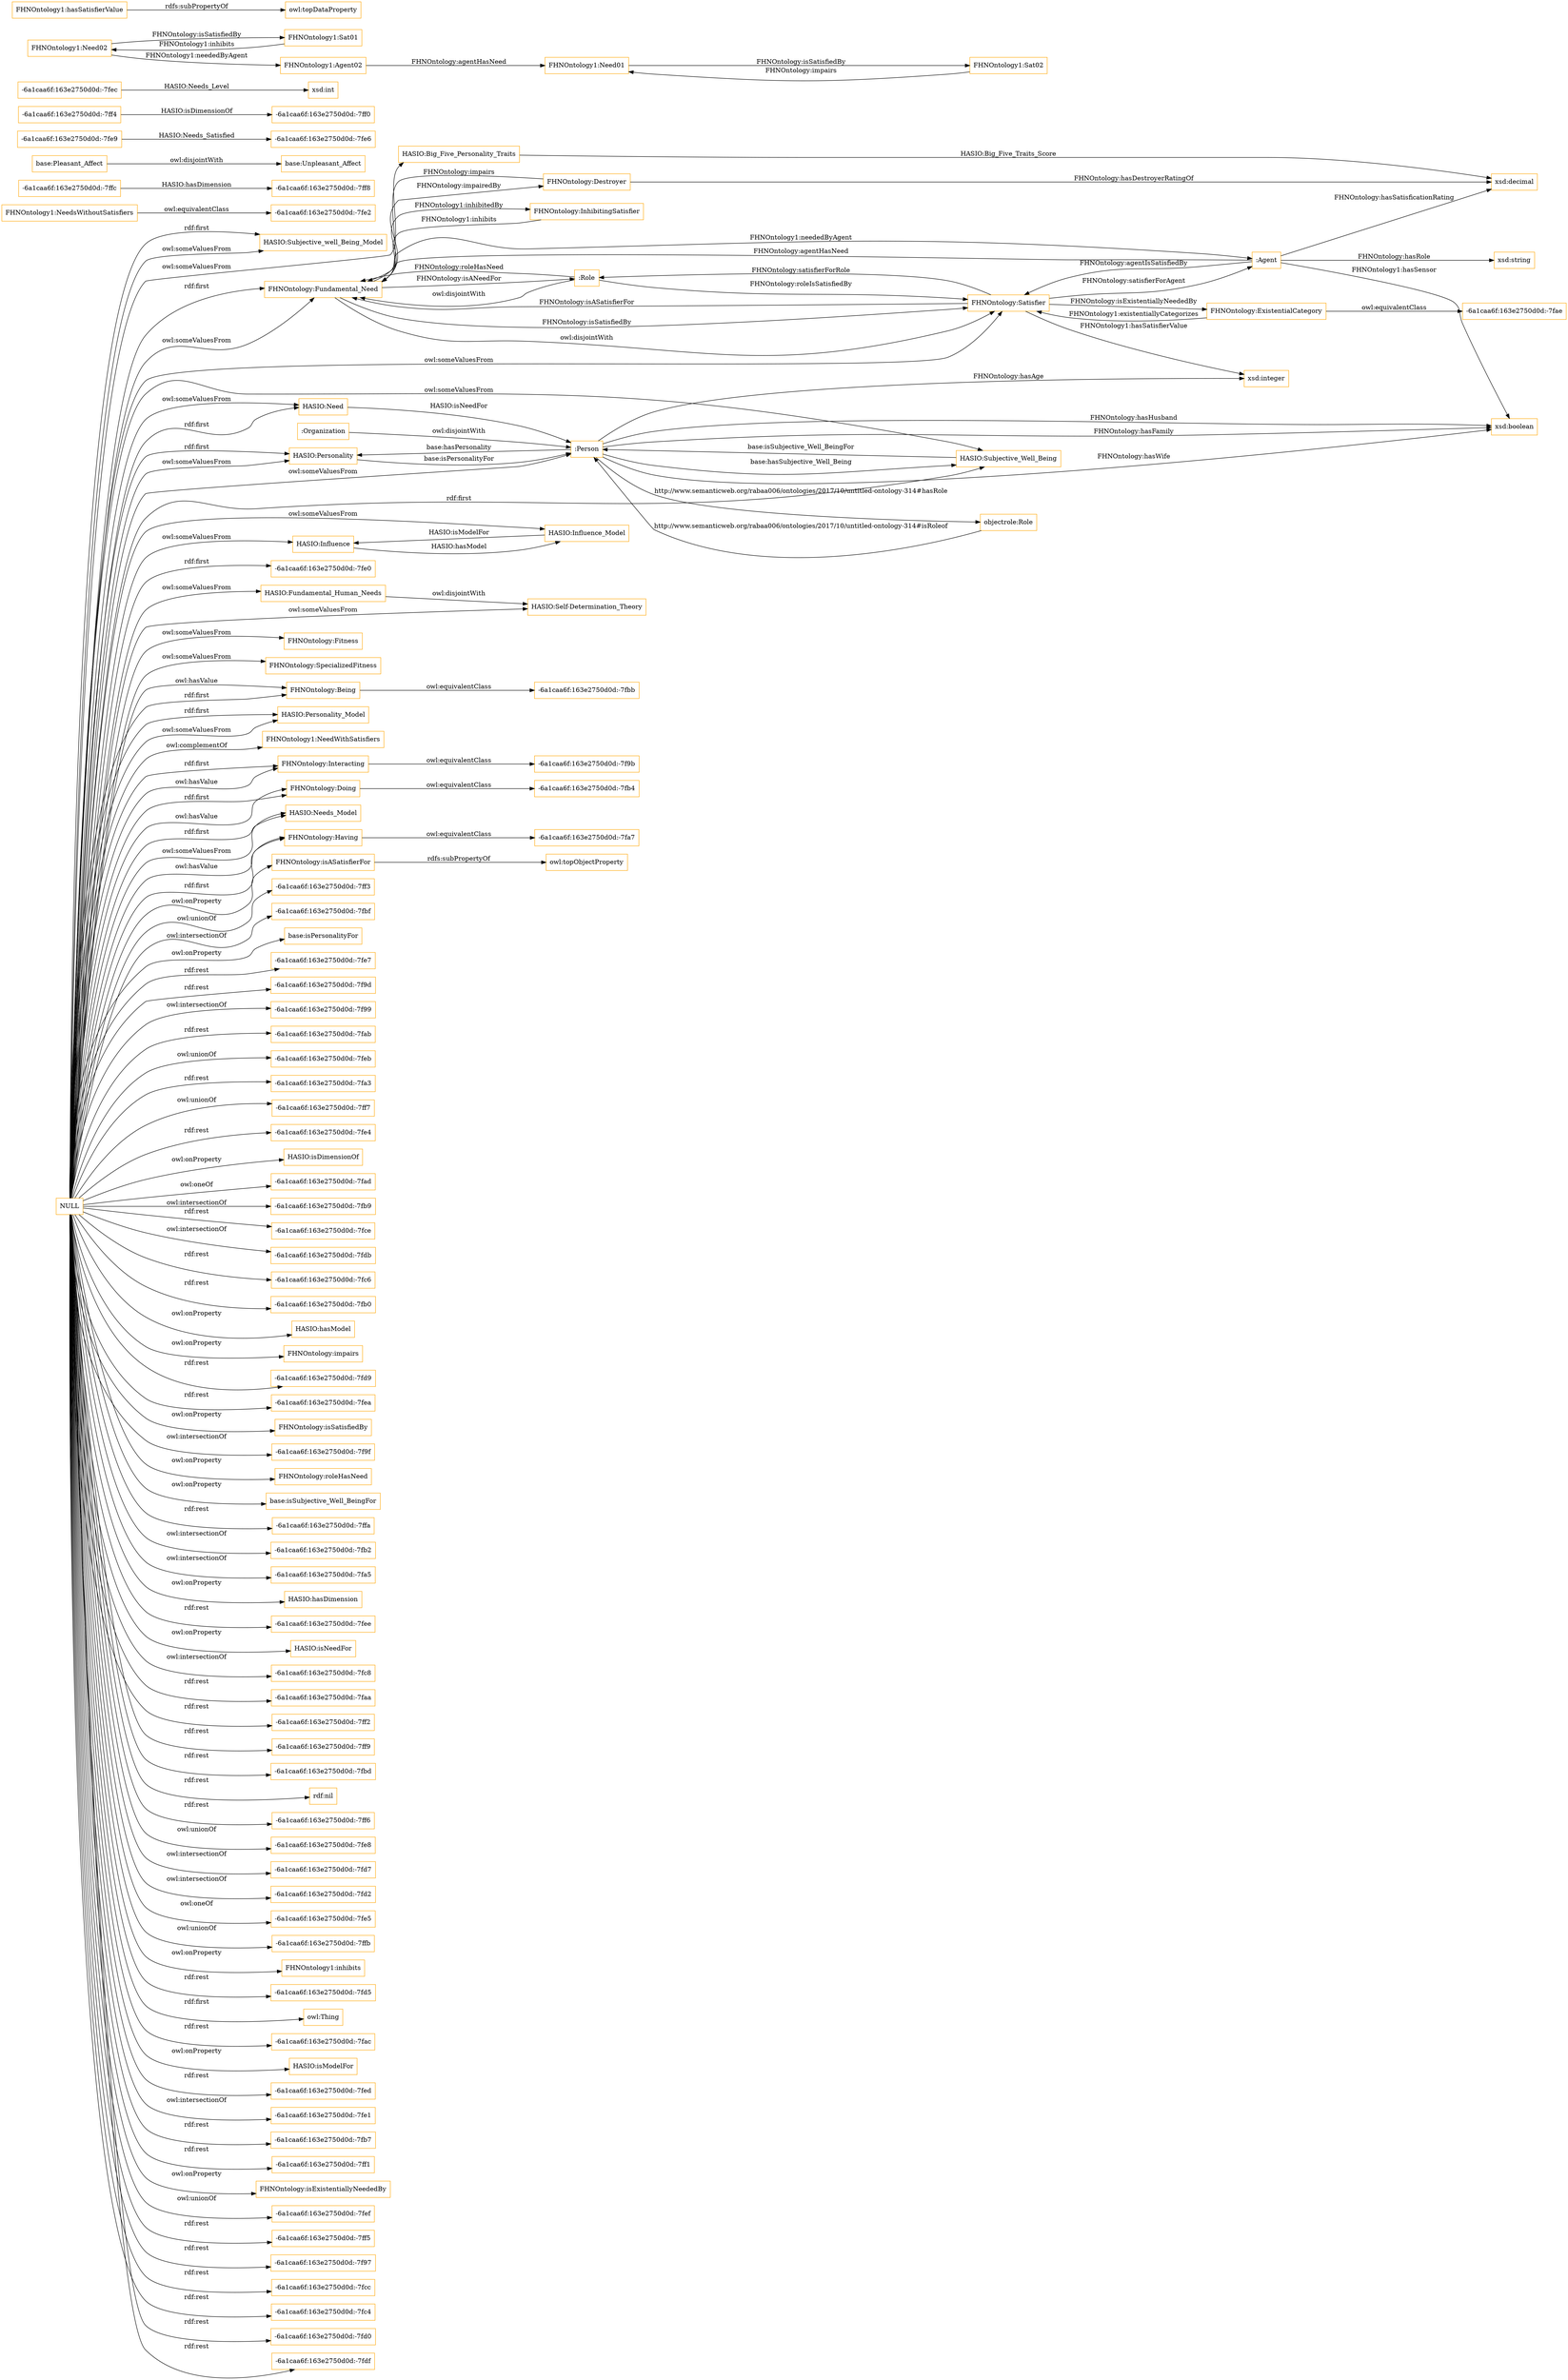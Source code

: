 digraph ar2dtool_diagram { 
rankdir=LR;
size="1501"
node [shape = rectangle, color="orange"]; "HASIO:Subjective_well_Being_Model" "HASIO:Personality" "-6a1caa6f:163e2750d0d:-7fe2" "FHNOntology1:NeedsWithoutSatisfiers" "-6a1caa6f:163e2750d0d:-7fb4" "FHNOntology:Destroyer" "HASIO:Influence" "-6a1caa6f:163e2750d0d:-7fe0" "-6a1caa6f:163e2750d0d:-7fae" "-6a1caa6f:163e2750d0d:-7fbb" "-6a1caa6f:163e2750d0d:-7fa7" ":Person" "HASIO:Fundamental_Human_Needs" "HASIO:Need" "FHNOntology:Fitness" "HASIO:Subjective_Well_Being" "HASIO:Self-Determination_Theory" "-6a1caa6f:163e2750d0d:-7ffc" "FHNOntology:Fundamental_Need" "FHNOntology:SpecializedFitness" "FHNOntology:ExistentialCategory" "base:Unpleasant_Affect" "-6a1caa6f:163e2750d0d:-7fe9" "-6a1caa6f:163e2750d0d:-7f9b" ":Role" "FHNOntology:InhibitingSatisfier" "-6a1caa6f:163e2750d0d:-7ff0" ":Organization" ":Agent" "-6a1caa6f:163e2750d0d:-7fec" "FHNOntology:Being" "FHNOntology:Satisfier" "HASIO:Personality_Model" "FHNOntology1:NeedWithSatisfiers" "base:Pleasant_Affect" "FHNOntology:Interacting" "FHNOntology:Doing" "HASIO:Big_Five_Personality_Traits" "-6a1caa6f:163e2750d0d:-7ff4" "-6a1caa6f:163e2750d0d:-7ff8" "HASIO:Needs_Model" "FHNOntology:Having" "objectrole:Role" "HASIO:Influence_Model" ; /*classes style*/
	"FHNOntology:Interacting" -> "-6a1caa6f:163e2750d0d:-7f9b" [ label = "owl:equivalentClass" ];
	"FHNOntology:isASatisfierFor" -> "owl:topObjectProperty" [ label = "rdfs:subPropertyOf" ];
	"FHNOntology1:Need01" -> "FHNOntology1:Sat02" [ label = "FHNOntology:isSatisfiedBy" ];
	"FHNOntology:Fundamental_Need" -> "FHNOntology:Satisfier" [ label = "owl:disjointWith" ];
	"FHNOntology:Being" -> "-6a1caa6f:163e2750d0d:-7fbb" [ label = "owl:equivalentClass" ];
	"FHNOntology:Doing" -> "-6a1caa6f:163e2750d0d:-7fb4" [ label = "owl:equivalentClass" ];
	":Role" -> "FHNOntology:Fundamental_Need" [ label = "owl:disjointWith" ];
	"FHNOntology1:Agent02" -> "FHNOntology1:Need01" [ label = "FHNOntology:agentHasNeed" ];
	"FHNOntology1:Sat02" -> "FHNOntology1:Need01" [ label = "FHNOntology:impairs" ];
	"FHNOntology1:NeedsWithoutSatisfiers" -> "-6a1caa6f:163e2750d0d:-7fe2" [ label = "owl:equivalentClass" ];
	":Organization" -> ":Person" [ label = "owl:disjointWith" ];
	"NULL" -> "-6a1caa6f:163e2750d0d:-7ff3" [ label = "owl:unionOf" ];
	"NULL" -> "-6a1caa6f:163e2750d0d:-7fbf" [ label = "owl:intersectionOf" ];
	"NULL" -> "HASIO:Personality" [ label = "rdf:first" ];
	"NULL" -> "base:isPersonalityFor" [ label = "owl:onProperty" ];
	"NULL" -> "HASIO:Needs_Model" [ label = "rdf:first" ];
	"NULL" -> "HASIO:Fundamental_Human_Needs" [ label = "owl:someValuesFrom" ];
	"NULL" -> "-6a1caa6f:163e2750d0d:-7fe7" [ label = "rdf:rest" ];
	"NULL" -> "FHNOntology:Fundamental_Need" [ label = "rdf:first" ];
	"NULL" -> "-6a1caa6f:163e2750d0d:-7f9d" [ label = "rdf:rest" ];
	"NULL" -> "-6a1caa6f:163e2750d0d:-7f99" [ label = "owl:intersectionOf" ];
	"NULL" -> "-6a1caa6f:163e2750d0d:-7fab" [ label = "rdf:rest" ];
	"NULL" -> "-6a1caa6f:163e2750d0d:-7feb" [ label = "owl:unionOf" ];
	"NULL" -> "-6a1caa6f:163e2750d0d:-7fa3" [ label = "rdf:rest" ];
	"NULL" -> "FHNOntology:Satisfier" [ label = "owl:someValuesFrom" ];
	"NULL" -> "-6a1caa6f:163e2750d0d:-7ff7" [ label = "owl:unionOf" ];
	"NULL" -> "-6a1caa6f:163e2750d0d:-7fe4" [ label = "rdf:rest" ];
	"NULL" -> "HASIO:isDimensionOf" [ label = "owl:onProperty" ];
	"NULL" -> "HASIO:Subjective_Well_Being" [ label = "rdf:first" ];
	"NULL" -> "-6a1caa6f:163e2750d0d:-7fad" [ label = "owl:oneOf" ];
	"NULL" -> "-6a1caa6f:163e2750d0d:-7fb9" [ label = "owl:intersectionOf" ];
	"NULL" -> "HASIO:Need" [ label = "owl:someValuesFrom" ];
	"NULL" -> "-6a1caa6f:163e2750d0d:-7fce" [ label = "rdf:rest" ];
	"NULL" -> "-6a1caa6f:163e2750d0d:-7fdb" [ label = "owl:intersectionOf" ];
	"NULL" -> "HASIO:Influence" [ label = "owl:someValuesFrom" ];
	"NULL" -> "-6a1caa6f:163e2750d0d:-7fc6" [ label = "rdf:rest" ];
	"NULL" -> "-6a1caa6f:163e2750d0d:-7fb0" [ label = "rdf:rest" ];
	"NULL" -> "HASIO:hasModel" [ label = "owl:onProperty" ];
	"NULL" -> "FHNOntology:impairs" [ label = "owl:onProperty" ];
	"NULL" -> "-6a1caa6f:163e2750d0d:-7fd9" [ label = "rdf:rest" ];
	"NULL" -> "FHNOntology:Interacting" [ label = "rdf:first" ];
	"NULL" -> "-6a1caa6f:163e2750d0d:-7fea" [ label = "rdf:rest" ];
	"NULL" -> "HASIO:Personality" [ label = "owl:someValuesFrom" ];
	"NULL" -> "FHNOntology:isSatisfiedBy" [ label = "owl:onProperty" ];
	"NULL" -> "HASIO:Self-Determination_Theory" [ label = "owl:someValuesFrom" ];
	"NULL" -> "-6a1caa6f:163e2750d0d:-7f9f" [ label = "owl:intersectionOf" ];
	"NULL" -> "FHNOntology:roleHasNeed" [ label = "owl:onProperty" ];
	"NULL" -> "base:isSubjective_Well_BeingFor" [ label = "owl:onProperty" ];
	"NULL" -> "-6a1caa6f:163e2750d0d:-7ffa" [ label = "rdf:rest" ];
	"NULL" -> "-6a1caa6f:163e2750d0d:-7fb2" [ label = "owl:intersectionOf" ];
	"NULL" -> "-6a1caa6f:163e2750d0d:-7fa5" [ label = "owl:intersectionOf" ];
	"NULL" -> "HASIO:hasDimension" [ label = "owl:onProperty" ];
	"NULL" -> "-6a1caa6f:163e2750d0d:-7fee" [ label = "rdf:rest" ];
	"NULL" -> "HASIO:isNeedFor" [ label = "owl:onProperty" ];
	"NULL" -> "FHNOntology:isASatisfierFor" [ label = "owl:onProperty" ];
	"NULL" -> "-6a1caa6f:163e2750d0d:-7fc8" [ label = "owl:intersectionOf" ];
	"NULL" -> "-6a1caa6f:163e2750d0d:-7faa" [ label = "rdf:rest" ];
	"NULL" -> "FHNOntology:SpecializedFitness" [ label = "owl:someValuesFrom" ];
	"NULL" -> "-6a1caa6f:163e2750d0d:-7ff2" [ label = "rdf:rest" ];
	"NULL" -> "HASIO:Personality_Model" [ label = "rdf:first" ];
	"NULL" -> "-6a1caa6f:163e2750d0d:-7ff9" [ label = "rdf:rest" ];
	"NULL" -> "-6a1caa6f:163e2750d0d:-7fbd" [ label = "rdf:rest" ];
	"NULL" -> "HASIO:Personality_Model" [ label = "owl:someValuesFrom" ];
	"NULL" -> "HASIO:Subjective_well_Being_Model" [ label = "rdf:first" ];
	"NULL" -> "FHNOntology:Doing" [ label = "rdf:first" ];
	"NULL" -> "rdf:nil" [ label = "rdf:rest" ];
	"NULL" -> "-6a1caa6f:163e2750d0d:-7ff6" [ label = "rdf:rest" ];
	"NULL" -> "-6a1caa6f:163e2750d0d:-7fe8" [ label = "owl:unionOf" ];
	"NULL" -> "-6a1caa6f:163e2750d0d:-7fd7" [ label = "owl:intersectionOf" ];
	"NULL" -> "FHNOntology:Having" [ label = "owl:hasValue" ];
	"NULL" -> "-6a1caa6f:163e2750d0d:-7fd2" [ label = "owl:intersectionOf" ];
	"NULL" -> "HASIO:Influence_Model" [ label = "owl:someValuesFrom" ];
	"NULL" -> "-6a1caa6f:163e2750d0d:-7fe5" [ label = "owl:oneOf" ];
	"NULL" -> "HASIO:Need" [ label = "rdf:first" ];
	"NULL" -> "-6a1caa6f:163e2750d0d:-7ffb" [ label = "owl:unionOf" ];
	"NULL" -> "FHNOntology1:inhibits" [ label = "owl:onProperty" ];
	"NULL" -> "-6a1caa6f:163e2750d0d:-7fd5" [ label = "rdf:rest" ];
	"NULL" -> "owl:Thing" [ label = "rdf:first" ];
	"NULL" -> "FHNOntology:Doing" [ label = "owl:hasValue" ];
	"NULL" -> "-6a1caa6f:163e2750d0d:-7fac" [ label = "rdf:rest" ];
	"NULL" -> "-6a1caa6f:163e2750d0d:-7fe0" [ label = "rdf:first" ];
	"NULL" -> "HASIO:isModelFor" [ label = "owl:onProperty" ];
	"NULL" -> "-6a1caa6f:163e2750d0d:-7fed" [ label = "rdf:rest" ];
	"NULL" -> "FHNOntology:Having" [ label = "rdf:first" ];
	"NULL" -> "-6a1caa6f:163e2750d0d:-7fe1" [ label = "owl:intersectionOf" ];
	"NULL" -> "FHNOntology:Being" [ label = "owl:hasValue" ];
	"NULL" -> "-6a1caa6f:163e2750d0d:-7fb7" [ label = "rdf:rest" ];
	"NULL" -> "FHNOntology1:NeedWithSatisfiers" [ label = "owl:complementOf" ];
	"NULL" -> "FHNOntology:Fitness" [ label = "owl:someValuesFrom" ];
	"NULL" -> "FHNOntology:Fundamental_Need" [ label = "owl:someValuesFrom" ];
	"NULL" -> "HASIO:Subjective_well_Being_Model" [ label = "owl:someValuesFrom" ];
	"NULL" -> "-6a1caa6f:163e2750d0d:-7ff1" [ label = "rdf:rest" ];
	"NULL" -> "FHNOntology:isExistentiallyNeededBy" [ label = "owl:onProperty" ];
	"NULL" -> ":Person" [ label = "owl:someValuesFrom" ];
	"NULL" -> "-6a1caa6f:163e2750d0d:-7fef" [ label = "owl:unionOf" ];
	"NULL" -> "-6a1caa6f:163e2750d0d:-7ff5" [ label = "rdf:rest" ];
	"NULL" -> "FHNOntology:Interacting" [ label = "owl:hasValue" ];
	"NULL" -> "-6a1caa6f:163e2750d0d:-7f97" [ label = "rdf:rest" ];
	"NULL" -> "HASIO:Big_Five_Personality_Traits" [ label = "owl:someValuesFrom" ];
	"NULL" -> "-6a1caa6f:163e2750d0d:-7fcc" [ label = "rdf:rest" ];
	"NULL" -> "HASIO:Needs_Model" [ label = "owl:someValuesFrom" ];
	"NULL" -> "-6a1caa6f:163e2750d0d:-7fc4" [ label = "rdf:rest" ];
	"NULL" -> "-6a1caa6f:163e2750d0d:-7fd0" [ label = "rdf:rest" ];
	"NULL" -> "FHNOntology:Being" [ label = "rdf:first" ];
	"NULL" -> "-6a1caa6f:163e2750d0d:-7fdf" [ label = "rdf:rest" ];
	"NULL" -> "HASIO:Subjective_Well_Being" [ label = "owl:someValuesFrom" ];
	"FHNOntology:ExistentialCategory" -> "-6a1caa6f:163e2750d0d:-7fae" [ label = "owl:equivalentClass" ];
	"FHNOntology1:Sat01" -> "FHNOntology1:Need02" [ label = "FHNOntology1:inhibits" ];
	"FHNOntology1:hasSatisfierValue" -> "owl:topDataProperty" [ label = "rdfs:subPropertyOf" ];
	"HASIO:Fundamental_Human_Needs" -> "HASIO:Self-Determination_Theory" [ label = "owl:disjointWith" ];
	"FHNOntology:Having" -> "-6a1caa6f:163e2750d0d:-7fa7" [ label = "owl:equivalentClass" ];
	"base:Pleasant_Affect" -> "base:Unpleasant_Affect" [ label = "owl:disjointWith" ];
	"FHNOntology1:Need02" -> "FHNOntology1:Sat01" [ label = "FHNOntology:isSatisfiedBy" ];
	"FHNOntology1:Need02" -> "FHNOntology1:Agent02" [ label = "FHNOntology1:neededByAgent" ];
	"FHNOntology:Fundamental_Need" -> "FHNOntology:Satisfier" [ label = "FHNOntology:isSatisfiedBy" ];
	":Person" -> "xsd:boolean" [ label = "FHNOntology:hasFamily" ];
	":Person" -> "xsd:integer" [ label = "FHNOntology:hasAge" ];
	":Person" -> "objectrole:Role" [ label = "http://www.semanticweb.org/rabaa006/ontologies/2017/10/untitled-ontology-314#hasRole" ];
	"FHNOntology:Satisfier" -> "FHNOntology:ExistentialCategory" [ label = "FHNOntology:isExistentiallyNeededBy" ];
	":Agent" -> "FHNOntology:Fundamental_Need" [ label = "FHNOntology:agentHasNeed" ];
	"HASIO:Subjective_Well_Being" -> ":Person" [ label = "base:isSubjective_Well_BeingFor" ];
	"FHNOntology:Fundamental_Need" -> ":Agent" [ label = "FHNOntology1:neededByAgent" ];
	"FHNOntology:Satisfier" -> ":Agent" [ label = "FHNOntology:satisfierForAgent" ];
	":Agent" -> "FHNOntology:Satisfier" [ label = "FHNOntology:agentIsSatisfiedBy" ];
	"FHNOntology:Satisfier" -> "xsd:integer" [ label = "FHNOntology1:hasSatisfierValue" ];
	"FHNOntology:Destroyer" -> "xsd:decimal" [ label = "FHNOntology:hasDestroyerRatingOf" ];
	"FHNOntology:InhibitingSatisfier" -> "FHNOntology:Fundamental_Need" [ label = "FHNOntology1:inhibits" ];
	":Agent" -> "xsd:decimal" [ label = "FHNOntology:hasSatisficationRating" ];
	":Person" -> "xsd:boolean" [ label = "FHNOntology:hasWife" ];
	":Person" -> "HASIO:Subjective_Well_Being" [ label = "base:hasSubjective_Well_Being" ];
	":Agent" -> "xsd:boolean" [ label = "FHNOntology1:hasSensor" ];
	"FHNOntology:Fundamental_Need" -> "FHNOntology:Destroyer" [ label = "FHNOntology:impairedBy" ];
	"HASIO:Need" -> ":Person" [ label = "HASIO:isNeedFor" ];
	"HASIO:Big_Five_Personality_Traits" -> "xsd:decimal" [ label = "HASIO:Big_Five_Traits_Score" ];
	":Role" -> "FHNOntology:Satisfier" [ label = "FHNOntology:roleIsSatisfiedBy" ];
	":Person" -> "HASIO:Personality" [ label = "base:hasPersonality" ];
	"objectrole:Role" -> ":Person" [ label = "http://www.semanticweb.org/rabaa006/ontologies/2017/10/untitled-ontology-314#isRoleof" ];
	"-6a1caa6f:163e2750d0d:-7fe9" -> "-6a1caa6f:163e2750d0d:-7fe6" [ label = "HASIO:Needs_Satisfied" ];
	"FHNOntology:Satisfier" -> "FHNOntology:Fundamental_Need" [ label = "FHNOntology:isASatisfierFor" ];
	"HASIO:Personality" -> ":Person" [ label = "base:isPersonalityFor" ];
	":Role" -> "FHNOntology:Fundamental_Need" [ label = "FHNOntology:roleHasNeed" ];
	"FHNOntology:Satisfier" -> ":Role" [ label = "FHNOntology:satisfierForRole" ];
	"-6a1caa6f:163e2750d0d:-7ffc" -> "-6a1caa6f:163e2750d0d:-7ff8" [ label = "HASIO:hasDimension" ];
	"FHNOntology:Fundamental_Need" -> ":Role" [ label = "FHNOntology:isANeedFor" ];
	"FHNOntology:ExistentialCategory" -> "FHNOntology:Satisfier" [ label = "FHNOntology1:existentiallyCategorizes" ];
	"HASIO:Influence" -> "HASIO:Influence_Model" [ label = "HASIO:hasModel" ];
	":Person" -> "xsd:boolean" [ label = "FHNOntology:hasHusband" ];
	":Agent" -> "xsd:string" [ label = "FHNOntology:hasRole" ];
	"FHNOntology:Fundamental_Need" -> "FHNOntology:InhibitingSatisfier" [ label = "FHNOntology1:inhibitedBy" ];
	"-6a1caa6f:163e2750d0d:-7ff4" -> "-6a1caa6f:163e2750d0d:-7ff0" [ label = "HASIO:isDimensionOf" ];
	"HASIO:Influence_Model" -> "HASIO:Influence" [ label = "HASIO:isModelFor" ];
	"FHNOntology:Destroyer" -> "FHNOntology:Fundamental_Need" [ label = "FHNOntology:impairs" ];
	"-6a1caa6f:163e2750d0d:-7fec" -> "xsd:int" [ label = "HASIO:Needs_Level" ];

}
